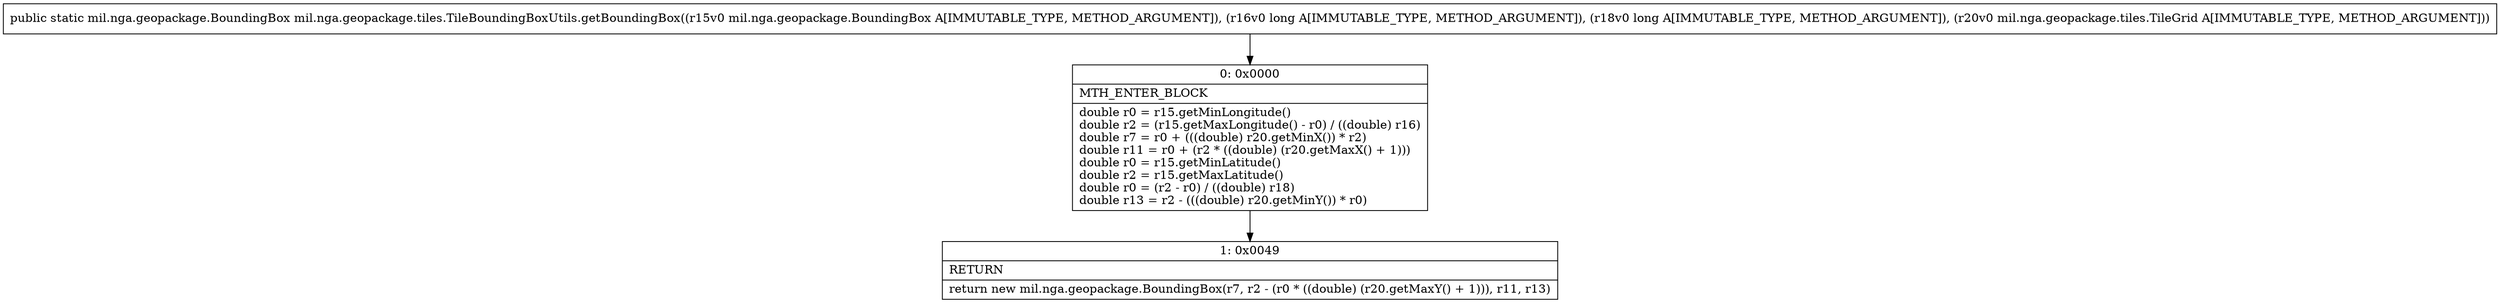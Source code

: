 digraph "CFG formil.nga.geopackage.tiles.TileBoundingBoxUtils.getBoundingBox(Lmil\/nga\/geopackage\/BoundingBox;JJLmil\/nga\/geopackage\/tiles\/TileGrid;)Lmil\/nga\/geopackage\/BoundingBox;" {
Node_0 [shape=record,label="{0\:\ 0x0000|MTH_ENTER_BLOCK\l|double r0 = r15.getMinLongitude()\ldouble r2 = (r15.getMaxLongitude() \- r0) \/ ((double) r16)\ldouble r7 = r0 + (((double) r20.getMinX()) * r2)\ldouble r11 = r0 + (r2 * ((double) (r20.getMaxX() + 1)))\ldouble r0 = r15.getMinLatitude()\ldouble r2 = r15.getMaxLatitude()\ldouble r0 = (r2 \- r0) \/ ((double) r18)\ldouble r13 = r2 \- (((double) r20.getMinY()) * r0)\l}"];
Node_1 [shape=record,label="{1\:\ 0x0049|RETURN\l|return new mil.nga.geopackage.BoundingBox(r7, r2 \- (r0 * ((double) (r20.getMaxY() + 1))), r11, r13)\l}"];
MethodNode[shape=record,label="{public static mil.nga.geopackage.BoundingBox mil.nga.geopackage.tiles.TileBoundingBoxUtils.getBoundingBox((r15v0 mil.nga.geopackage.BoundingBox A[IMMUTABLE_TYPE, METHOD_ARGUMENT]), (r16v0 long A[IMMUTABLE_TYPE, METHOD_ARGUMENT]), (r18v0 long A[IMMUTABLE_TYPE, METHOD_ARGUMENT]), (r20v0 mil.nga.geopackage.tiles.TileGrid A[IMMUTABLE_TYPE, METHOD_ARGUMENT])) }"];
MethodNode -> Node_0;
Node_0 -> Node_1;
}

